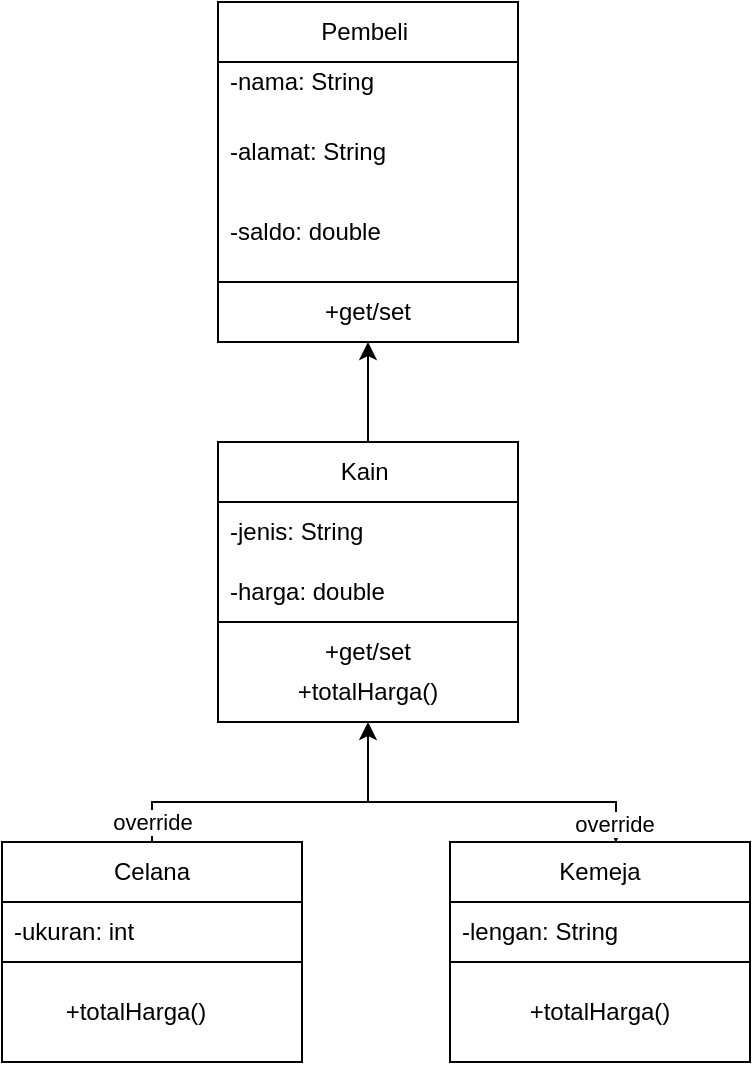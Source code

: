 <mxfile version="27.0.1">
  <diagram name="Page-1" id="6LhnwIqUt012-PKTQcJV">
    <mxGraphModel dx="533" dy="400" grid="1" gridSize="10" guides="1" tooltips="1" connect="1" arrows="1" fold="1" page="1" pageScale="1" pageWidth="827" pageHeight="1169" math="0" shadow="0">
      <root>
        <mxCell id="0" />
        <mxCell id="1" parent="0" />
        <mxCell id="Yo-vlOw1ekk7zH3-t7ga-1" value="Pembeli&amp;nbsp;" style="swimlane;fontStyle=0;childLayout=stackLayout;horizontal=1;startSize=30;horizontalStack=0;resizeParent=1;resizeParentMax=0;resizeLast=0;collapsible=1;marginBottom=0;whiteSpace=wrap;html=1;" vertex="1" parent="1">
          <mxGeometry x="344" y="270" width="150" height="140" as="geometry" />
        </mxCell>
        <mxCell id="Yo-vlOw1ekk7zH3-t7ga-2" value="&lt;div&gt;-nama: String&amp;nbsp;&lt;span style=&quot;font-size: 12px;&quot;&gt;&amp;nbsp;&lt;/span&gt;&lt;/div&gt;&lt;div&gt;&lt;br&gt;&lt;/div&gt;" style="text;strokeColor=none;fillColor=none;align=left;verticalAlign=middle;spacingLeft=4;spacingRight=4;overflow=hidden;points=[[0,0.5],[1,0.5]];portConstraint=eastwest;rotatable=0;whiteSpace=wrap;html=1;" vertex="1" parent="Yo-vlOw1ekk7zH3-t7ga-1">
          <mxGeometry y="30" width="150" height="30" as="geometry" />
        </mxCell>
        <mxCell id="Yo-vlOw1ekk7zH3-t7ga-3" value="&lt;span style=&quot;font-size: 12.0px;&quot;&gt;-alamat: String&lt;/span&gt;" style="text;strokeColor=none;fillColor=none;align=left;verticalAlign=middle;spacingLeft=4;spacingRight=4;overflow=hidden;points=[[0,0.5],[1,0.5]];portConstraint=eastwest;rotatable=0;whiteSpace=wrap;html=1;" vertex="1" parent="Yo-vlOw1ekk7zH3-t7ga-1">
          <mxGeometry y="60" width="150" height="30" as="geometry" />
        </mxCell>
        <mxCell id="Yo-vlOw1ekk7zH3-t7ga-4" value="&lt;span style=&quot;font-size: 12.0px;&quot;&gt;-saldo: double&amp;nbsp;&lt;/span&gt;" style="text;strokeColor=none;fillColor=none;align=left;verticalAlign=middle;spacingLeft=4;spacingRight=4;overflow=hidden;points=[[0,0.5],[1,0.5]];portConstraint=eastwest;rotatable=0;whiteSpace=wrap;html=1;" vertex="1" parent="Yo-vlOw1ekk7zH3-t7ga-1">
          <mxGeometry y="90" width="150" height="50" as="geometry" />
        </mxCell>
        <mxCell id="Yo-vlOw1ekk7zH3-t7ga-10" value="" style="rounded=0;whiteSpace=wrap;html=1;" vertex="1" parent="1">
          <mxGeometry x="344" y="410" width="150" height="30" as="geometry" />
        </mxCell>
        <mxCell id="Yo-vlOw1ekk7zH3-t7ga-11" value="+get/set" style="text;html=1;align=center;verticalAlign=middle;whiteSpace=wrap;rounded=0;" vertex="1" parent="1">
          <mxGeometry x="386" y="410" width="66" height="30" as="geometry" />
        </mxCell>
        <mxCell id="Yo-vlOw1ekk7zH3-t7ga-18" style="edgeStyle=orthogonalEdgeStyle;rounded=0;orthogonalLoop=1;jettySize=auto;html=1;entryX=0.5;entryY=1;entryDx=0;entryDy=0;" edge="1" parent="1" source="Yo-vlOw1ekk7zH3-t7ga-12" target="Yo-vlOw1ekk7zH3-t7ga-11">
          <mxGeometry relative="1" as="geometry" />
        </mxCell>
        <mxCell id="Yo-vlOw1ekk7zH3-t7ga-12" value="Kain&amp;nbsp;" style="swimlane;fontStyle=0;childLayout=stackLayout;horizontal=1;startSize=30;horizontalStack=0;resizeParent=1;resizeParentMax=0;resizeLast=0;collapsible=1;marginBottom=0;whiteSpace=wrap;html=1;" vertex="1" parent="1">
          <mxGeometry x="344" y="490" width="150" height="90" as="geometry" />
        </mxCell>
        <mxCell id="Yo-vlOw1ekk7zH3-t7ga-13" value="&lt;div&gt;-jenis: String&amp;nbsp;&lt;br&gt;&lt;/div&gt;" style="text;strokeColor=none;fillColor=none;align=left;verticalAlign=middle;spacingLeft=4;spacingRight=4;overflow=hidden;points=[[0,0.5],[1,0.5]];portConstraint=eastwest;rotatable=0;whiteSpace=wrap;html=1;" vertex="1" parent="Yo-vlOw1ekk7zH3-t7ga-12">
          <mxGeometry y="30" width="150" height="30" as="geometry" />
        </mxCell>
        <mxCell id="Yo-vlOw1ekk7zH3-t7ga-14" value="-harga: double" style="text;strokeColor=none;fillColor=none;align=left;verticalAlign=middle;spacingLeft=4;spacingRight=4;overflow=hidden;points=[[0,0.5],[1,0.5]];portConstraint=eastwest;rotatable=0;whiteSpace=wrap;html=1;" vertex="1" parent="Yo-vlOw1ekk7zH3-t7ga-12">
          <mxGeometry y="60" width="150" height="30" as="geometry" />
        </mxCell>
        <mxCell id="Yo-vlOw1ekk7zH3-t7ga-16" value="" style="rounded=0;whiteSpace=wrap;html=1;" vertex="1" parent="1">
          <mxGeometry x="344" y="580" width="150" height="50" as="geometry" />
        </mxCell>
        <mxCell id="Yo-vlOw1ekk7zH3-t7ga-17" value="+get/set" style="text;html=1;align=center;verticalAlign=middle;whiteSpace=wrap;rounded=0;" vertex="1" parent="1">
          <mxGeometry x="386" y="580" width="66" height="30" as="geometry" />
        </mxCell>
        <mxCell id="Yo-vlOw1ekk7zH3-t7ga-19" value="+totalHarga()" style="text;html=1;align=center;verticalAlign=middle;whiteSpace=wrap;rounded=0;" vertex="1" parent="1">
          <mxGeometry x="386" y="600" width="66" height="30" as="geometry" />
        </mxCell>
        <mxCell id="Yo-vlOw1ekk7zH3-t7ga-20" value="Celana" style="swimlane;fontStyle=0;childLayout=stackLayout;horizontal=1;startSize=30;horizontalStack=0;resizeParent=1;resizeParentMax=0;resizeLast=0;collapsible=1;marginBottom=0;whiteSpace=wrap;html=1;" vertex="1" parent="1">
          <mxGeometry x="236" y="690" width="150" height="60" as="geometry" />
        </mxCell>
        <mxCell id="Yo-vlOw1ekk7zH3-t7ga-21" value="&lt;div&gt;-ukuran: int&lt;br&gt;&lt;/div&gt;" style="text;strokeColor=none;fillColor=none;align=left;verticalAlign=middle;spacingLeft=4;spacingRight=4;overflow=hidden;points=[[0,0.5],[1,0.5]];portConstraint=eastwest;rotatable=0;whiteSpace=wrap;html=1;" vertex="1" parent="Yo-vlOw1ekk7zH3-t7ga-20">
          <mxGeometry y="30" width="150" height="30" as="geometry" />
        </mxCell>
        <mxCell id="Yo-vlOw1ekk7zH3-t7ga-23" value="" style="rounded=0;whiteSpace=wrap;html=1;" vertex="1" parent="1">
          <mxGeometry x="236" y="750" width="150" height="50" as="geometry" />
        </mxCell>
        <mxCell id="Yo-vlOw1ekk7zH3-t7ga-25" value="+totalHarga()" style="text;html=1;align=center;verticalAlign=middle;whiteSpace=wrap;rounded=0;" vertex="1" parent="1">
          <mxGeometry x="270" y="760" width="66" height="30" as="geometry" />
        </mxCell>
        <mxCell id="Yo-vlOw1ekk7zH3-t7ga-26" value="Kemeja" style="swimlane;fontStyle=0;childLayout=stackLayout;horizontal=1;startSize=30;horizontalStack=0;resizeParent=1;resizeParentMax=0;resizeLast=0;collapsible=1;marginBottom=0;whiteSpace=wrap;html=1;" vertex="1" parent="1">
          <mxGeometry x="460" y="690" width="150" height="60" as="geometry" />
        </mxCell>
        <mxCell id="Yo-vlOw1ekk7zH3-t7ga-27" value="&lt;div&gt;-lengan: String&lt;br&gt;&lt;/div&gt;" style="text;strokeColor=none;fillColor=none;align=left;verticalAlign=middle;spacingLeft=4;spacingRight=4;overflow=hidden;points=[[0,0.5],[1,0.5]];portConstraint=eastwest;rotatable=0;whiteSpace=wrap;html=1;" vertex="1" parent="Yo-vlOw1ekk7zH3-t7ga-26">
          <mxGeometry y="30" width="150" height="30" as="geometry" />
        </mxCell>
        <mxCell id="Yo-vlOw1ekk7zH3-t7ga-29" value="" style="rounded=0;whiteSpace=wrap;html=1;" vertex="1" parent="1">
          <mxGeometry x="460" y="750" width="150" height="50" as="geometry" />
        </mxCell>
        <mxCell id="Yo-vlOw1ekk7zH3-t7ga-31" value="+totalHarga()" style="text;html=1;align=center;verticalAlign=middle;whiteSpace=wrap;rounded=0;" vertex="1" parent="1">
          <mxGeometry x="502" y="760" width="66" height="30" as="geometry" />
        </mxCell>
        <mxCell id="Yo-vlOw1ekk7zH3-t7ga-33" style="edgeStyle=orthogonalEdgeStyle;rounded=0;orthogonalLoop=1;jettySize=auto;html=1;entryX=0.553;entryY=0.005;entryDx=0;entryDy=0;entryPerimeter=0;exitX=0.5;exitY=0;exitDx=0;exitDy=0;" edge="1" parent="1" source="Yo-vlOw1ekk7zH3-t7ga-20" target="Yo-vlOw1ekk7zH3-t7ga-26">
          <mxGeometry relative="1" as="geometry" />
        </mxCell>
        <mxCell id="Yo-vlOw1ekk7zH3-t7ga-35" value="override" style="edgeLabel;html=1;align=center;verticalAlign=middle;resizable=0;points=[];" vertex="1" connectable="0" parent="Yo-vlOw1ekk7zH3-t7ga-33">
          <mxGeometry x="0.933" y="-1" relative="1" as="geometry">
            <mxPoint as="offset" />
          </mxGeometry>
        </mxCell>
        <mxCell id="Yo-vlOw1ekk7zH3-t7ga-36" value="override" style="edgeLabel;html=1;align=center;verticalAlign=middle;resizable=0;points=[];" vertex="1" connectable="0" parent="Yo-vlOw1ekk7zH3-t7ga-33">
          <mxGeometry x="-0.927" relative="1" as="geometry">
            <mxPoint as="offset" />
          </mxGeometry>
        </mxCell>
        <mxCell id="Yo-vlOw1ekk7zH3-t7ga-34" value="" style="endArrow=classic;html=1;rounded=0;entryX=0.5;entryY=1;entryDx=0;entryDy=0;" edge="1" parent="1" target="Yo-vlOw1ekk7zH3-t7ga-19">
          <mxGeometry width="50" height="50" relative="1" as="geometry">
            <mxPoint x="419" y="670" as="sourcePoint" />
            <mxPoint x="470" y="690" as="targetPoint" />
          </mxGeometry>
        </mxCell>
      </root>
    </mxGraphModel>
  </diagram>
</mxfile>
